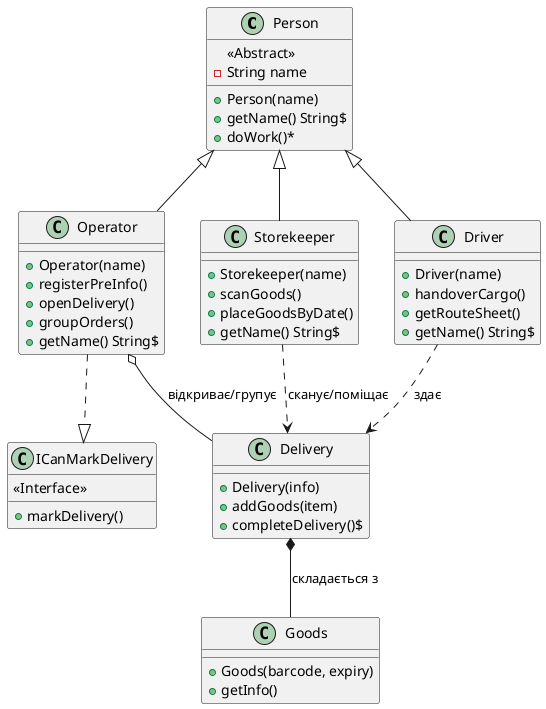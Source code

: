 @startuml
class Person {
        <<Abstract>>
        -String name
        +Person(name)
        +getName() String$
        +doWork()*
    }

    class ICanMarkDelivery {
        <<Interface>>
        +markDelivery()
    }

    class Operator {
        +Operator(name)
        +registerPreInfo()
        +openDelivery()
        +groupOrders()
        +getName() String$
    }

    class Storekeeper {
        +Storekeeper(name)
        +scanGoods()
        +placeGoodsByDate()
        +getName() String$
    }

    class Driver {
        +Driver(name)
        +handoverCargo()
        +getRouteSheet()
        +getName() String$
    }

    class Delivery {
        +Delivery(info)
        +addGoods(item)
        +completeDelivery()$
    }

    class Goods {
        +Goods(barcode, expiry)
        +getInfo()
    }


    Person <|-- Operator
    Person <|-- Storekeeper
    Person <|-- Driver

    Operator ..|> ICanMarkDelivery

    Delivery *-- Goods : складається з

    Storekeeper ..> Delivery : сканує/поміщає
    Driver ..> Delivery : здає


    Operator o-- Delivery : відкриває/групує
@enduml
